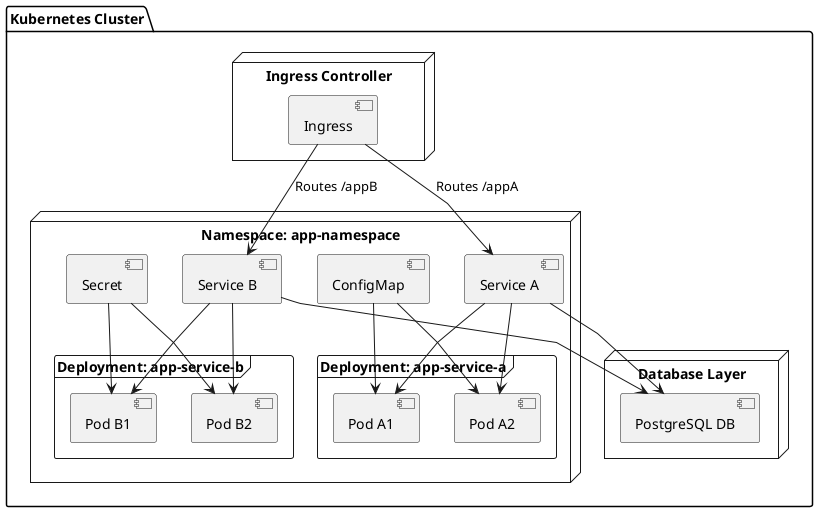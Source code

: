 @startuml KubernetesArchitecture

skinparam defaultFontName Arial
skinparam linetype polyline

package "Kubernetes Cluster" {
    node "Ingress Controller" as ingress {
        [Ingress]
    }

    node "Namespace: app-namespace" {
        frame "Deployment: app-service-a" {
            [Pod A1]
            [Pod A2]
        }

        frame "Deployment: app-service-b" {
            [Pod B1]
            [Pod B2]
        }

        [Service A] -down-> [Pod A1]
        [Service A] -down-> [Pod A2]

        [Service B] -down-> [Pod B1]
        [Service B] -down-> [Pod B2]

        [ConfigMap]
        [Secret]
    }

    node "Database Layer" {
        [PostgreSQL DB]
    }
}

[Ingress] --> [Service A] : Routes /appA
[Ingress] --> [Service B] : Routes /appB

[Service A] --> [PostgreSQL DB]
[Service B] --> [PostgreSQL DB]

[ConfigMap] --> [Pod A1]
[ConfigMap] --> [Pod A2]
[Secret] --> [Pod B1]
[Secret] --> [Pod B2]

@enduml
